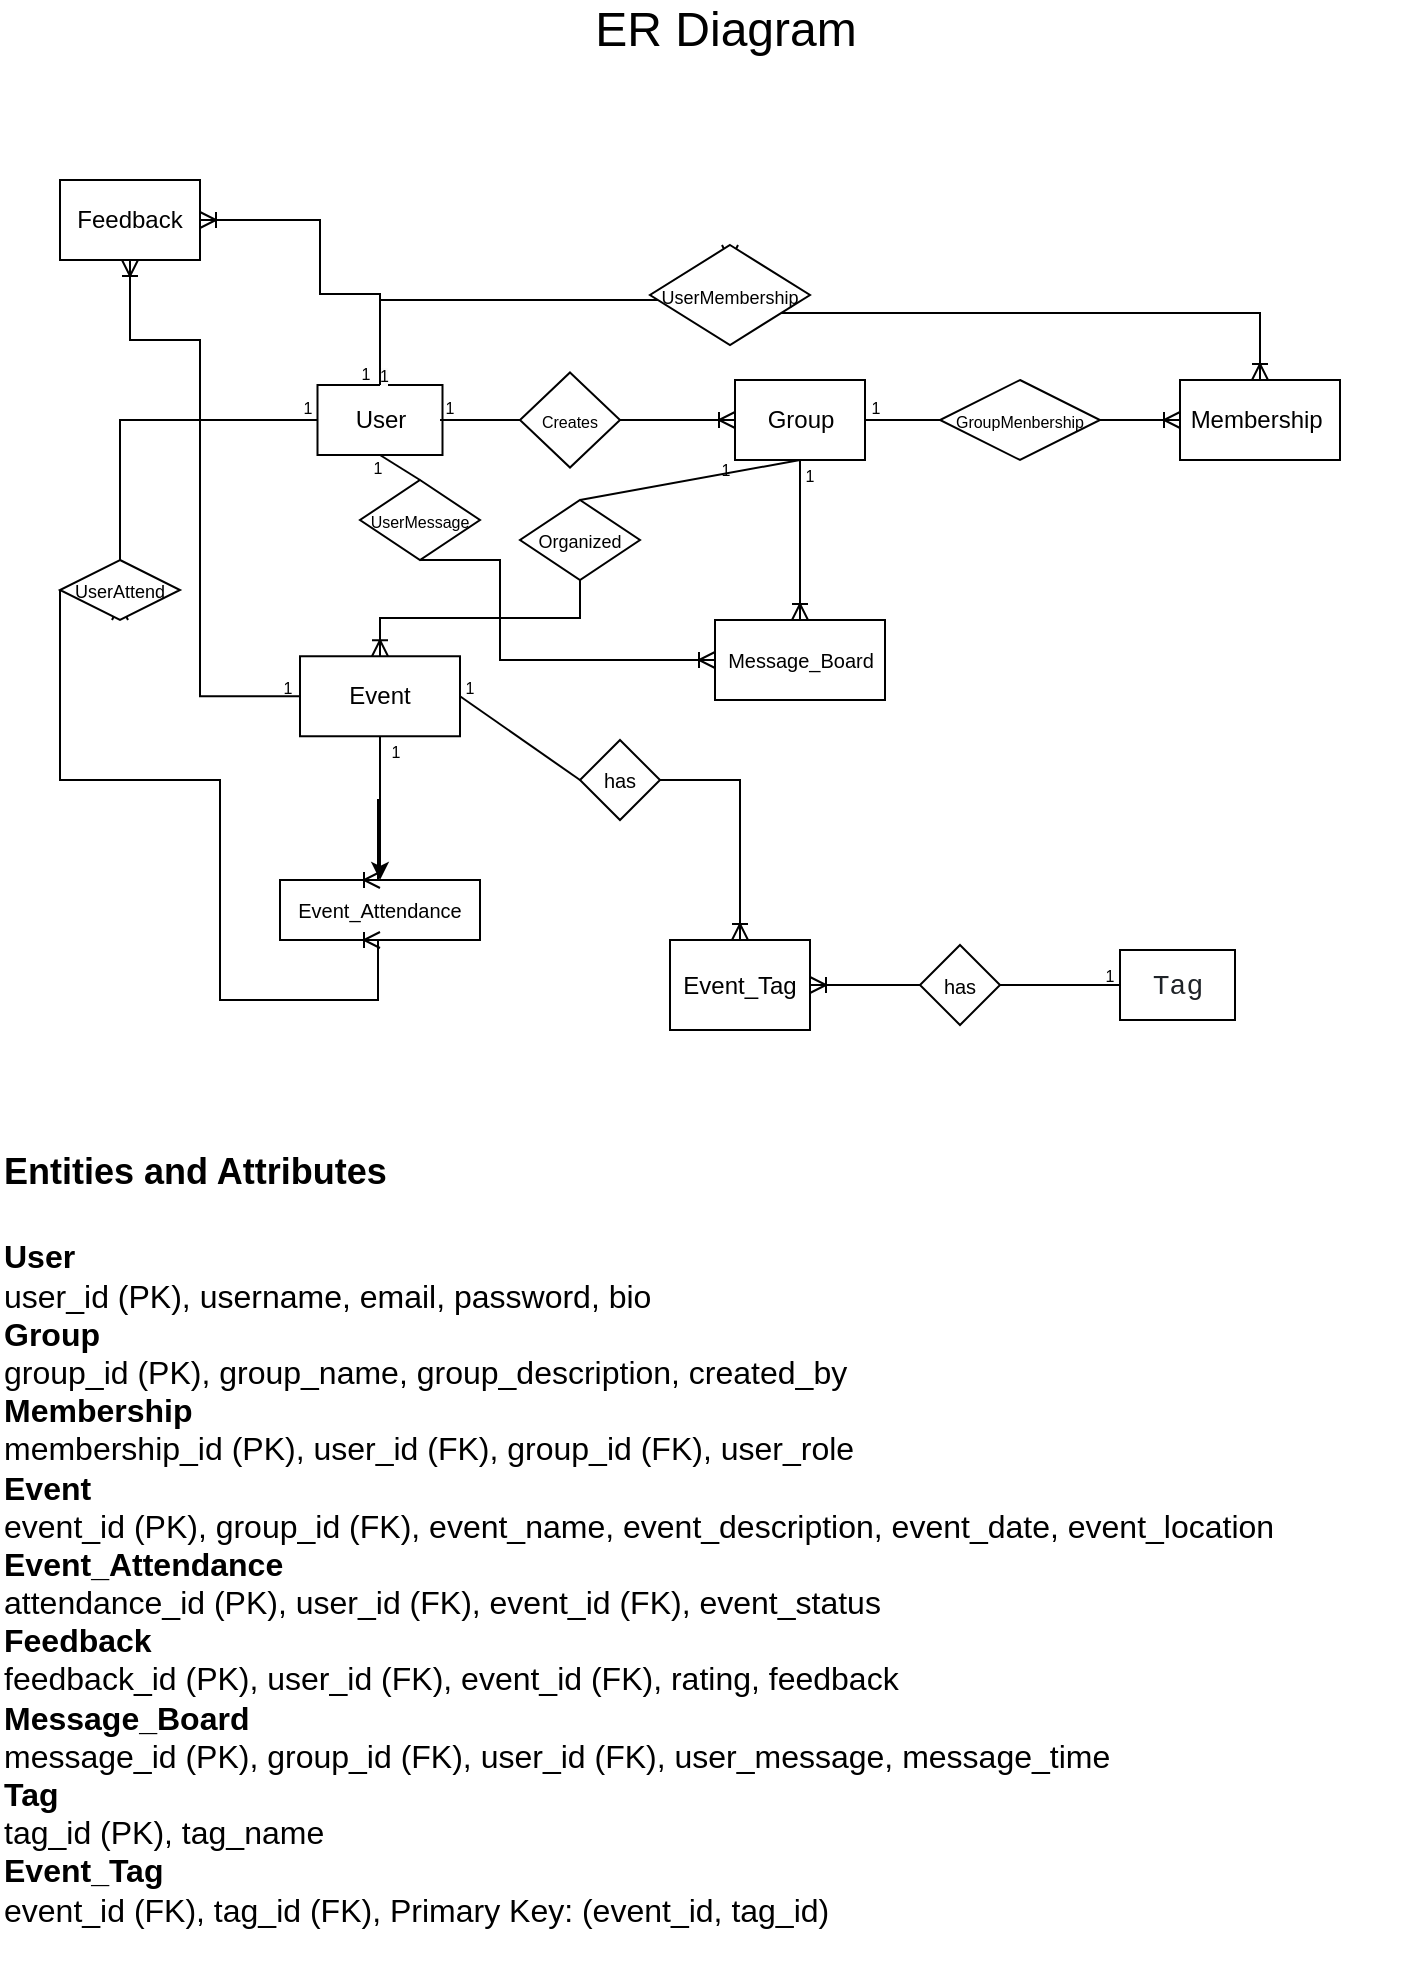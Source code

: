 <mxfile version="25.0.3">
  <diagram id="R2lEEEUBdFMjLlhIrx00" name="Page-1">
    <mxGraphModel dx="751" dy="784" grid="1" gridSize="10" guides="1" tooltips="1" connect="1" arrows="1" fold="1" page="1" pageScale="1" pageWidth="850" pageHeight="1100" math="0" shadow="0" extFonts="Permanent Marker^https://fonts.googleapis.com/css?family=Permanent+Marker">
      <root>
        <mxCell id="0" />
        <mxCell id="1" parent="0" />
        <mxCell id="tW31ty3jrkv9pII8_dhH-2" value="User" style="rounded=0;whiteSpace=wrap;html=1;" parent="1" vertex="1">
          <mxGeometry x="218.75" y="232.5" width="62.5" height="35" as="geometry" />
        </mxCell>
        <mxCell id="tW31ty3jrkv9pII8_dhH-3" value="Group" style="rounded=0;whiteSpace=wrap;html=1;" parent="1" vertex="1">
          <mxGeometry x="427.5" y="230" width="65" height="40" as="geometry" />
        </mxCell>
        <mxCell id="etOm0bvrqToCTYHmyTIq-75" value="" style="edgeStyle=elbowEdgeStyle;rounded=0;orthogonalLoop=1;jettySize=auto;html=1;" edge="1" parent="1" source="tW31ty3jrkv9pII8_dhH-4" target="tW31ty3jrkv9pII8_dhH-5">
          <mxGeometry relative="1" as="geometry" />
        </mxCell>
        <mxCell id="tW31ty3jrkv9pII8_dhH-4" value="Event" style="rounded=0;whiteSpace=wrap;html=1;" parent="1" vertex="1">
          <mxGeometry x="210" y="368.13" width="80" height="40" as="geometry" />
        </mxCell>
        <mxCell id="tW31ty3jrkv9pII8_dhH-5" value="&lt;font style=&quot;font-size: 10px;&quot;&gt;Event_Attendance&lt;/font&gt;" style="rounded=0;whiteSpace=wrap;html=1;" parent="1" vertex="1">
          <mxGeometry x="200" y="480" width="100" height="30" as="geometry" />
        </mxCell>
        <mxCell id="tW31ty3jrkv9pII8_dhH-6" value="Membership&amp;nbsp;" style="rounded=0;whiteSpace=wrap;html=1;" parent="1" vertex="1">
          <mxGeometry x="650" y="230" width="80" height="40" as="geometry" />
        </mxCell>
        <mxCell id="tW31ty3jrkv9pII8_dhH-7" value="Feedback" style="rounded=0;whiteSpace=wrap;html=1;" parent="1" vertex="1">
          <mxGeometry x="90" y="130" width="70" height="40" as="geometry" />
        </mxCell>
        <mxCell id="tW31ty3jrkv9pII8_dhH-8" value="&lt;font style=&quot;font-size: 10px;&quot;&gt;Message_Board&lt;/font&gt;" style="rounded=0;whiteSpace=wrap;html=1;" parent="1" vertex="1">
          <mxGeometry x="417.5" y="350" width="85" height="40" as="geometry" />
        </mxCell>
        <mxCell id="tW31ty3jrkv9pII8_dhH-9" value="&lt;br&gt;&lt;span style=&quot;color: rgb(31, 35, 40); font-family: ui-monospace, SFMono-Regular, &amp;quot;SF Mono&amp;quot;, Menlo, Consolas, &amp;quot;Liberation Mono&amp;quot;, monospace; font-size: 14px; font-style: normal; font-variant-ligatures: normal; font-variant-caps: normal; font-weight: 400; letter-spacing: normal; orphans: 2; text-indent: 0px; text-transform: none; widows: 2; word-spacing: 0px; -webkit-text-stroke-width: 0px; white-space: nowrap; background-color: rgb(255, 255, 255); text-decoration-thickness: initial; text-decoration-style: initial; text-decoration-color: initial; float: none; display: inline !important;&quot;&gt;‎&lt;/span&gt;&lt;span style=&quot;box-sizing: border-box; outline: none; outline-offset: -2px; box-shadow: none; direction: ltr; color: rgb(31, 35, 40); font-family: ui-monospace, SFMono-Regular, &amp;quot;SF Mono&amp;quot;, Menlo, Consolas, &amp;quot;Liberation Mono&amp;quot;, monospace; font-size: 14px; font-style: normal; font-variant-ligatures: normal; font-variant-caps: normal; font-weight: 400; letter-spacing: normal; orphans: 2; text-indent: 0px; text-transform: none; widows: 2; word-spacing: 0px; -webkit-text-stroke-width: 0px; white-space: nowrap; background-color: rgb(255, 255, 255); text-decoration-thickness: initial; text-decoration-style: initial; text-decoration-color: initial;&quot; class=&quot;Box-sc-g0xbh4-0 ljeMiK&quot; tabindex=&quot;0&quot; role=&quot;button&quot;&gt;Tag&lt;/span&gt;&lt;div&gt;&lt;br/&gt;&lt;/div&gt;" style="rounded=0;whiteSpace=wrap;html=1;align=center;" parent="1" vertex="1">
          <mxGeometry x="620" y="515" width="57.5" height="35" as="geometry" />
        </mxCell>
        <mxCell id="tW31ty3jrkv9pII8_dhH-10" value="Event_Tag" style="rounded=0;whiteSpace=wrap;html=1;" parent="1" vertex="1">
          <mxGeometry x="395" y="510" width="70" height="45" as="geometry" />
        </mxCell>
        <mxCell id="etOm0bvrqToCTYHmyTIq-3" value="" style="edgeStyle=entityRelationEdgeStyle;fontSize=12;html=1;endArrow=ERoneToMany;rounded=0;entryX=0;entryY=0.5;entryDx=0;entryDy=0;exitX=1;exitY=0.5;exitDx=0;exitDy=0;" edge="1" parent="1" source="etOm0bvrqToCTYHmyTIq-4" target="tW31ty3jrkv9pII8_dhH-3">
          <mxGeometry width="100" height="100" relative="1" as="geometry">
            <mxPoint x="285" y="310" as="sourcePoint" />
            <mxPoint x="385" y="210" as="targetPoint" />
            <Array as="points">
              <mxPoint x="300" y="250" />
              <mxPoint x="340" y="250" />
            </Array>
          </mxGeometry>
        </mxCell>
        <mxCell id="etOm0bvrqToCTYHmyTIq-4" value="&lt;font style=&quot;font-size: 8px;&quot;&gt;Creates&lt;/font&gt;" style="rhombus;whiteSpace=wrap;html=1;" vertex="1" parent="1">
          <mxGeometry x="320" y="226.25" width="50" height="47.5" as="geometry" />
        </mxCell>
        <mxCell id="etOm0bvrqToCTYHmyTIq-8" value="" style="endArrow=none;html=1;rounded=0;" edge="1" parent="1">
          <mxGeometry width="50" height="50" relative="1" as="geometry">
            <mxPoint x="280" y="250" as="sourcePoint" />
            <mxPoint x="320" y="250" as="targetPoint" />
          </mxGeometry>
        </mxCell>
        <mxCell id="etOm0bvrqToCTYHmyTIq-11" value="&lt;font style=&quot;font-size: 8px;&quot;&gt;1&lt;/font&gt;" style="text;html=1;align=center;verticalAlign=middle;whiteSpace=wrap;rounded=0;" vertex="1" parent="1">
          <mxGeometry x="260" y="230" width="50" height="26.25" as="geometry" />
        </mxCell>
        <mxCell id="etOm0bvrqToCTYHmyTIq-21" value="" style="edgeStyle=elbowEdgeStyle;fontSize=12;html=1;endArrow=ERoneToMany;rounded=0;exitX=0.5;exitY=0;exitDx=0;exitDy=0;elbow=vertical;entryX=0.5;entryY=0;entryDx=0;entryDy=0;" edge="1" parent="1" source="etOm0bvrqToCTYHmyTIq-24" target="tW31ty3jrkv9pII8_dhH-6">
          <mxGeometry width="100" height="100" relative="1" as="geometry">
            <mxPoint x="255" y="180" as="sourcePoint" />
            <mxPoint x="630" y="181" as="targetPoint" />
            <Array as="points" />
          </mxGeometry>
        </mxCell>
        <mxCell id="etOm0bvrqToCTYHmyTIq-23" value="" style="edgeStyle=elbowEdgeStyle;fontSize=12;html=1;endArrow=ERoneToMany;rounded=0;exitX=0.5;exitY=0;exitDx=0;exitDy=0;elbow=vertical;entryX=0.5;entryY=0;entryDx=0;entryDy=0;" edge="1" parent="1" source="tW31ty3jrkv9pII8_dhH-2" target="etOm0bvrqToCTYHmyTIq-24">
          <mxGeometry width="100" height="100" relative="1" as="geometry">
            <mxPoint x="250" y="233" as="sourcePoint" />
            <mxPoint x="630" y="230" as="targetPoint" />
            <Array as="points">
              <mxPoint x="440" y="190" />
            </Array>
          </mxGeometry>
        </mxCell>
        <mxCell id="etOm0bvrqToCTYHmyTIq-24" value="&lt;font style=&quot;font-size: 9px;&quot;&gt;UserMembership&lt;/font&gt;" style="shape=rhombus;perimeter=rhombusPerimeter;whiteSpace=wrap;html=1;align=center;" vertex="1" parent="1">
          <mxGeometry x="385" y="162.5" width="80" height="50" as="geometry" />
        </mxCell>
        <mxCell id="etOm0bvrqToCTYHmyTIq-25" value="&lt;span style=&quot;color: rgb(0, 0, 0); font-family: Helvetica; font-size: 8px; font-style: normal; font-variant-ligatures: normal; font-variant-caps: normal; font-weight: 400; letter-spacing: normal; orphans: 2; text-align: center; text-indent: 0px; text-transform: none; widows: 2; word-spacing: 0px; -webkit-text-stroke-width: 0px; white-space: normal; background-color: rgb(251, 251, 251); text-decoration-thickness: initial; text-decoration-style: initial; text-decoration-color: initial; display: inline !important; float: none;&quot;&gt;1&lt;/span&gt;" style="text;whiteSpace=wrap;html=1;" vertex="1" parent="1">
          <mxGeometry x="247.5" y="212.5" width="15" height="20" as="geometry" />
        </mxCell>
        <mxCell id="etOm0bvrqToCTYHmyTIq-27" value="" style="fontSize=12;html=1;endArrow=ERoneToMany;rounded=0;elbow=vertical;exitX=1;exitY=0.5;exitDx=0;exitDy=0;entryX=0;entryY=0.5;entryDx=0;entryDy=0;" edge="1" parent="1" source="etOm0bvrqToCTYHmyTIq-31" target="tW31ty3jrkv9pII8_dhH-6">
          <mxGeometry width="100" height="100" relative="1" as="geometry">
            <mxPoint x="510" y="290" as="sourcePoint" />
            <mxPoint x="620" y="280" as="targetPoint" />
          </mxGeometry>
        </mxCell>
        <mxCell id="etOm0bvrqToCTYHmyTIq-28" value="&lt;font style=&quot;font-size: 8px;&quot;&gt;1&lt;/font&gt;" style="text;html=1;align=center;verticalAlign=middle;whiteSpace=wrap;rounded=0;" vertex="1" parent="1">
          <mxGeometry x="492.5" y="236.56" width="10" height="13.13" as="geometry" />
        </mxCell>
        <mxCell id="etOm0bvrqToCTYHmyTIq-31" value="&lt;font style=&quot;font-size: 8px;&quot;&gt;GroupMenbership&lt;/font&gt;" style="shape=rhombus;perimeter=rhombusPerimeter;whiteSpace=wrap;html=1;align=center;" vertex="1" parent="1">
          <mxGeometry x="530" y="230" width="80" height="40" as="geometry" />
        </mxCell>
        <mxCell id="etOm0bvrqToCTYHmyTIq-32" value="" style="endArrow=none;html=1;rounded=0;exitX=1;exitY=0.5;exitDx=0;exitDy=0;entryX=0;entryY=0.5;entryDx=0;entryDy=0;" edge="1" parent="1" source="tW31ty3jrkv9pII8_dhH-3" target="etOm0bvrqToCTYHmyTIq-31">
          <mxGeometry relative="1" as="geometry">
            <mxPoint x="470" y="290" as="sourcePoint" />
            <mxPoint x="530" y="290" as="targetPoint" />
          </mxGeometry>
        </mxCell>
        <mxCell id="etOm0bvrqToCTYHmyTIq-33" value="" style="edgeStyle=orthogonalEdgeStyle;fontSize=12;html=1;endArrow=ERoneToMany;rounded=0;exitX=0.5;exitY=1;exitDx=0;exitDy=0;entryX=0.5;entryY=0;entryDx=0;entryDy=0;" edge="1" parent="1" source="etOm0bvrqToCTYHmyTIq-36" target="tW31ty3jrkv9pII8_dhH-4">
          <mxGeometry width="100" height="100" relative="1" as="geometry">
            <mxPoint x="297.5" y="550" as="sourcePoint" />
            <mxPoint x="427.5" y="550" as="targetPoint" />
          </mxGeometry>
        </mxCell>
        <mxCell id="etOm0bvrqToCTYHmyTIq-34" value="&lt;font style=&quot;font-size: 8px;&quot;&gt;1&lt;/font&gt;" style="text;html=1;align=center;verticalAlign=middle;whiteSpace=wrap;rounded=0;" vertex="1" parent="1">
          <mxGeometry x="417.5" y="267.5" width="10" height="13.13" as="geometry" />
        </mxCell>
        <mxCell id="etOm0bvrqToCTYHmyTIq-36" value="&lt;font style=&quot;font-size: 9px;&quot;&gt;Organized&lt;/font&gt;" style="shape=rhombus;perimeter=rhombusPerimeter;whiteSpace=wrap;html=1;align=center;" vertex="1" parent="1">
          <mxGeometry x="320" y="290" width="60" height="40" as="geometry" />
        </mxCell>
        <mxCell id="etOm0bvrqToCTYHmyTIq-37" value="" style="endArrow=none;html=1;rounded=0;exitX=0.5;exitY=0;exitDx=0;exitDy=0;entryX=0.5;entryY=1;entryDx=0;entryDy=0;" edge="1" parent="1" source="etOm0bvrqToCTYHmyTIq-36" target="tW31ty3jrkv9pII8_dhH-3">
          <mxGeometry relative="1" as="geometry">
            <mxPoint x="410" y="310" as="sourcePoint" />
            <mxPoint x="570" y="310" as="targetPoint" />
          </mxGeometry>
        </mxCell>
        <mxCell id="etOm0bvrqToCTYHmyTIq-38" value="" style="edgeStyle=orthogonalEdgeStyle;fontSize=12;html=1;endArrow=ERoneToMany;rounded=0;entryX=0.5;entryY=0;entryDx=0;entryDy=0;exitX=0.5;exitY=1;exitDx=0;exitDy=0;" edge="1" parent="1" source="tW31ty3jrkv9pII8_dhH-4" target="tW31ty3jrkv9pII8_dhH-5">
          <mxGeometry width="100" height="100" relative="1" as="geometry">
            <mxPoint x="300" y="430" as="sourcePoint" />
            <mxPoint x="275" y="555" as="targetPoint" />
            <Array as="points">
              <mxPoint x="250" y="440" />
              <mxPoint x="249" y="440" />
            </Array>
          </mxGeometry>
        </mxCell>
        <mxCell id="etOm0bvrqToCTYHmyTIq-39" value="&lt;font style=&quot;font-size: 8px;&quot;&gt;1&lt;/font&gt;" style="text;html=1;align=center;verticalAlign=middle;whiteSpace=wrap;rounded=0;" vertex="1" parent="1">
          <mxGeometry x="252.5" y="408.13" width="10" height="13.13" as="geometry" />
        </mxCell>
        <mxCell id="etOm0bvrqToCTYHmyTIq-41" value="" style="edgeStyle=orthogonalEdgeStyle;fontSize=12;html=1;endArrow=ERoneToMany;rounded=0;exitX=0;exitY=0.5;exitDx=0;exitDy=0;" edge="1" parent="1" source="etOm0bvrqToCTYHmyTIq-44">
          <mxGeometry width="100" height="100" relative="1" as="geometry">
            <mxPoint x="140" y="310" as="sourcePoint" />
            <mxPoint x="250" y="510" as="targetPoint" />
            <Array as="points">
              <mxPoint x="90" y="430" />
              <mxPoint x="170" y="430" />
              <mxPoint x="170" y="540" />
              <mxPoint x="249" y="540" />
            </Array>
          </mxGeometry>
        </mxCell>
        <mxCell id="etOm0bvrqToCTYHmyTIq-42" value="&lt;font style=&quot;font-size: 8px;&quot;&gt;1&lt;/font&gt;" style="text;html=1;align=center;verticalAlign=middle;whiteSpace=wrap;rounded=0;" vertex="1" parent="1">
          <mxGeometry x="208.75" y="236.56" width="10" height="13.13" as="geometry" />
        </mxCell>
        <mxCell id="etOm0bvrqToCTYHmyTIq-43" value="" style="edgeStyle=orthogonalEdgeStyle;fontSize=12;html=1;endArrow=ERoneToMany;rounded=0;exitX=0;exitY=0.5;exitDx=0;exitDy=0;entryX=0.5;entryY=1;entryDx=0;entryDy=0;" edge="1" parent="1" source="tW31ty3jrkv9pII8_dhH-2" target="etOm0bvrqToCTYHmyTIq-44">
          <mxGeometry width="100" height="100" relative="1" as="geometry">
            <mxPoint x="219" y="250" as="sourcePoint" />
            <mxPoint x="442" y="385" as="targetPoint" />
            <Array as="points">
              <mxPoint x="120" y="250" />
            </Array>
          </mxGeometry>
        </mxCell>
        <mxCell id="etOm0bvrqToCTYHmyTIq-44" value="&lt;font style=&quot;font-size: 9px;&quot;&gt;UserAttend&lt;/font&gt;" style="shape=rhombus;perimeter=rhombusPerimeter;whiteSpace=wrap;html=1;align=center;" vertex="1" parent="1">
          <mxGeometry x="90" y="320" width="60" height="30" as="geometry" />
        </mxCell>
        <mxCell id="etOm0bvrqToCTYHmyTIq-46" value="" style="edgeStyle=orthogonalEdgeStyle;fontSize=12;html=1;endArrow=ERoneToMany;rounded=0;exitX=0;exitY=0.5;exitDx=0;exitDy=0;entryX=0.5;entryY=1;entryDx=0;entryDy=0;" edge="1" parent="1" source="tW31ty3jrkv9pII8_dhH-4" target="tW31ty3jrkv9pII8_dhH-7">
          <mxGeometry width="100" height="100" relative="1" as="geometry">
            <mxPoint x="90" y="374.25" as="sourcePoint" />
            <mxPoint x="180" y="273.75" as="targetPoint" />
            <Array as="points">
              <mxPoint x="160" y="388" />
              <mxPoint x="160" y="210" />
              <mxPoint x="125" y="210" />
            </Array>
          </mxGeometry>
        </mxCell>
        <mxCell id="etOm0bvrqToCTYHmyTIq-47" value="" style="edgeStyle=orthogonalEdgeStyle;fontSize=12;html=1;endArrow=ERoneToMany;rounded=0;elbow=vertical;exitX=0.5;exitY=0;exitDx=0;exitDy=0;entryX=1;entryY=0.5;entryDx=0;entryDy=0;" edge="1" parent="1" source="tW31ty3jrkv9pII8_dhH-2" target="tW31ty3jrkv9pII8_dhH-7">
          <mxGeometry width="100" height="100" relative="1" as="geometry">
            <mxPoint x="243.75" y="192.5" as="sourcePoint" />
            <mxPoint x="170" y="160" as="targetPoint" />
            <Array as="points">
              <mxPoint x="250" y="187" />
              <mxPoint x="220" y="187" />
              <mxPoint x="220" y="150" />
            </Array>
          </mxGeometry>
        </mxCell>
        <mxCell id="etOm0bvrqToCTYHmyTIq-48" value="&lt;font style=&quot;font-size: 8px;&quot;&gt;1&lt;/font&gt;" style="text;html=1;align=center;verticalAlign=middle;whiteSpace=wrap;rounded=0;" vertex="1" parent="1">
          <mxGeometry x="198.75" y="376.87" width="10" height="13.13" as="geometry" />
        </mxCell>
        <mxCell id="etOm0bvrqToCTYHmyTIq-49" value="&lt;font style=&quot;font-size: 8px;&quot;&gt;1&lt;/font&gt;" style="text;html=1;align=center;verticalAlign=middle;whiteSpace=wrap;rounded=0;" vertex="1" parent="1">
          <mxGeometry x="237.5" y="219.37" width="10" height="13.13" as="geometry" />
        </mxCell>
        <mxCell id="etOm0bvrqToCTYHmyTIq-51" value="" style="edgeStyle=elbowEdgeStyle;fontSize=12;html=1;endArrow=ERoneToMany;rounded=0;elbow=vertical;entryX=0.5;entryY=0;entryDx=0;entryDy=0;exitX=0.5;exitY=1;exitDx=0;exitDy=0;" edge="1" parent="1" source="tW31ty3jrkv9pII8_dhH-3" target="tW31ty3jrkv9pII8_dhH-8">
          <mxGeometry width="100" height="100" relative="1" as="geometry">
            <mxPoint x="540" y="390" as="sourcePoint" />
            <mxPoint x="640" y="290" as="targetPoint" />
          </mxGeometry>
        </mxCell>
        <mxCell id="etOm0bvrqToCTYHmyTIq-52" value="&lt;font style=&quot;font-size: 8px;&quot;&gt;1&lt;/font&gt;" style="text;html=1;align=center;verticalAlign=middle;whiteSpace=wrap;rounded=0;" vertex="1" parent="1">
          <mxGeometry x="460" y="270" width="10" height="13.13" as="geometry" />
        </mxCell>
        <mxCell id="etOm0bvrqToCTYHmyTIq-53" value="" style="edgeStyle=elbowEdgeStyle;fontSize=12;html=1;endArrow=ERoneToMany;rounded=0;exitX=0.5;exitY=1;exitDx=0;exitDy=0;entryX=0;entryY=0.5;entryDx=0;entryDy=0;" edge="1" parent="1" source="etOm0bvrqToCTYHmyTIq-56" target="tW31ty3jrkv9pII8_dhH-8">
          <mxGeometry width="100" height="100" relative="1" as="geometry">
            <mxPoint x="250" y="270" as="sourcePoint" />
            <mxPoint x="417.5" y="372.5" as="targetPoint" />
            <Array as="points">
              <mxPoint x="310" y="322.5" />
            </Array>
          </mxGeometry>
        </mxCell>
        <mxCell id="etOm0bvrqToCTYHmyTIq-54" value="&lt;font style=&quot;font-size: 8px;&quot;&gt;1&lt;/font&gt;" style="text;html=1;align=center;verticalAlign=middle;whiteSpace=wrap;rounded=0;" vertex="1" parent="1">
          <mxGeometry x="243.75" y="266.87" width="10" height="13.13" as="geometry" />
        </mxCell>
        <mxCell id="etOm0bvrqToCTYHmyTIq-56" value="&lt;font style=&quot;font-size: 8px;&quot;&gt;UserMessage&lt;/font&gt;" style="shape=rhombus;perimeter=rhombusPerimeter;whiteSpace=wrap;html=1;align=center;" vertex="1" parent="1">
          <mxGeometry x="240" y="280" width="60" height="40" as="geometry" />
        </mxCell>
        <mxCell id="etOm0bvrqToCTYHmyTIq-57" value="" style="endArrow=none;html=1;rounded=0;exitX=0.5;exitY=1;exitDx=0;exitDy=0;entryX=0.5;entryY=0;entryDx=0;entryDy=0;" edge="1" parent="1" source="tW31ty3jrkv9pII8_dhH-2" target="etOm0bvrqToCTYHmyTIq-56">
          <mxGeometry relative="1" as="geometry">
            <mxPoint x="290" y="400" as="sourcePoint" />
            <mxPoint x="450" y="400" as="targetPoint" />
          </mxGeometry>
        </mxCell>
        <mxCell id="etOm0bvrqToCTYHmyTIq-62" value="&lt;font style=&quot;font-size: 10px;&quot;&gt;has&lt;/font&gt;" style="shape=rhombus;perimeter=rhombusPerimeter;whiteSpace=wrap;html=1;align=center;" vertex="1" parent="1">
          <mxGeometry x="350" y="410" width="40" height="40" as="geometry" />
        </mxCell>
        <mxCell id="etOm0bvrqToCTYHmyTIq-65" value="" style="edgeStyle=elbowEdgeStyle;fontSize=12;html=1;endArrow=ERoneToMany;rounded=0;exitX=1;exitY=0.5;exitDx=0;exitDy=0;entryX=0.5;entryY=0;entryDx=0;entryDy=0;elbow=vertical;" edge="1" parent="1" source="etOm0bvrqToCTYHmyTIq-62" target="tW31ty3jrkv9pII8_dhH-10">
          <mxGeometry width="100" height="100" relative="1" as="geometry">
            <mxPoint x="450" y="510" as="sourcePoint" />
            <mxPoint x="550" y="410" as="targetPoint" />
            <Array as="points">
              <mxPoint x="410" y="430" />
            </Array>
          </mxGeometry>
        </mxCell>
        <mxCell id="etOm0bvrqToCTYHmyTIq-68" value="&lt;font style=&quot;font-size: 10px;&quot;&gt;has&lt;/font&gt;" style="shape=rhombus;perimeter=rhombusPerimeter;whiteSpace=wrap;html=1;align=center;" vertex="1" parent="1">
          <mxGeometry x="520" y="512.5" width="40" height="40" as="geometry" />
        </mxCell>
        <mxCell id="etOm0bvrqToCTYHmyTIq-70" value="" style="edgeStyle=entityRelationEdgeStyle;fontSize=12;html=1;endArrow=ERoneToMany;rounded=0;entryX=1;entryY=0.5;entryDx=0;entryDy=0;exitX=0;exitY=0.5;exitDx=0;exitDy=0;" edge="1" parent="1" source="etOm0bvrqToCTYHmyTIq-68" target="tW31ty3jrkv9pII8_dhH-10">
          <mxGeometry width="100" height="100" relative="1" as="geometry">
            <mxPoint x="490" y="508.13" as="sourcePoint" />
            <mxPoint x="590" y="408.13" as="targetPoint" />
          </mxGeometry>
        </mxCell>
        <mxCell id="etOm0bvrqToCTYHmyTIq-72" value="&lt;font style=&quot;font-size: 24px;&quot;&gt;ER Diagram&lt;/font&gt;" style="text;html=1;align=center;verticalAlign=middle;whiteSpace=wrap;rounded=0;" vertex="1" parent="1">
          <mxGeometry x="337.5" y="40" width="170" height="30" as="geometry" />
        </mxCell>
        <mxCell id="etOm0bvrqToCTYHmyTIq-73" value="&lt;div&gt;&lt;font style=&quot;font-size: 18px;&quot;&gt;&lt;b style=&quot;&quot;&gt;Entities and Attributes&lt;/b&gt;&lt;/font&gt;&lt;/div&gt;&lt;div&gt;&lt;font style=&quot;font-size: 18px;&quot;&gt;&lt;b style=&quot;&quot;&gt;&lt;br&gt;&lt;/b&gt;&lt;/font&gt;&lt;/div&gt;&lt;div&gt;&lt;font size=&quot;3&quot;&gt;&lt;b&gt;User&lt;/b&gt;&lt;/font&gt;&lt;/div&gt;&lt;div&gt;&lt;font size=&quot;3&quot;&gt;user_id (PK), username, email, password, bio&lt;/font&gt;&lt;/div&gt;&lt;div&gt;&lt;font size=&quot;3&quot;&gt;&lt;b&gt;Group&lt;/b&gt;&lt;/font&gt;&lt;/div&gt;&lt;div&gt;&lt;font size=&quot;3&quot;&gt;group_id (PK), group_name, group_description, created_by&lt;/font&gt;&lt;/div&gt;&lt;div&gt;&lt;font size=&quot;3&quot;&gt;&lt;b&gt;Membership&lt;/b&gt;&lt;/font&gt;&lt;/div&gt;&lt;div&gt;&lt;font size=&quot;3&quot;&gt;membership_id (PK), user_id (FK), group_id (FK), user_role&lt;/font&gt;&lt;/div&gt;&lt;div&gt;&lt;font size=&quot;3&quot;&gt;&lt;b&gt;Event&lt;/b&gt;&lt;/font&gt;&lt;/div&gt;&lt;div&gt;&lt;font size=&quot;3&quot;&gt;event_id (PK), group_id (FK), event_name, event_description, event_date, event_location&lt;/font&gt;&lt;/div&gt;&lt;div&gt;&lt;font size=&quot;3&quot;&gt;&lt;b&gt;Event_Attendance&lt;/b&gt;&lt;/font&gt;&lt;/div&gt;&lt;div&gt;&lt;font size=&quot;3&quot;&gt;attendance_id (PK), user_id (FK), event_id (FK), event_status&lt;/font&gt;&lt;/div&gt;&lt;div&gt;&lt;font size=&quot;3&quot;&gt;&lt;b&gt;Feedback&lt;/b&gt;&lt;/font&gt;&lt;/div&gt;&lt;div&gt;&lt;font size=&quot;3&quot;&gt;feedback_id (PK), user_id (FK), event_id (FK), rating, feedback&lt;/font&gt;&lt;/div&gt;&lt;div&gt;&lt;font size=&quot;3&quot;&gt;&lt;b&gt;Message_Board&lt;/b&gt;&lt;/font&gt;&lt;/div&gt;&lt;div&gt;&lt;font size=&quot;3&quot;&gt;message_id (PK), group_id (FK), user_id (FK), user_message, message_time&lt;/font&gt;&lt;/div&gt;&lt;div&gt;&lt;font size=&quot;3&quot;&gt;&lt;b&gt;Tag&lt;/b&gt;&lt;/font&gt;&lt;/div&gt;&lt;div&gt;&lt;font size=&quot;3&quot;&gt;tag_id (PK), tag_name&lt;/font&gt;&lt;/div&gt;&lt;div&gt;&lt;font size=&quot;3&quot;&gt;&lt;b&gt;Event_Tag&lt;/b&gt;&lt;/font&gt;&lt;/div&gt;&lt;div&gt;&lt;font size=&quot;3&quot;&gt;event_id (FK), tag_id (FK), Primary Key: (event_id, tag_id)&lt;/font&gt;&lt;/div&gt;" style="text;html=1;align=left;verticalAlign=middle;whiteSpace=wrap;rounded=0;" vertex="1" parent="1">
          <mxGeometry x="60" y="600" width="710" height="420" as="geometry" />
        </mxCell>
        <mxCell id="etOm0bvrqToCTYHmyTIq-74" value="" style="endArrow=none;html=1;rounded=0;exitX=1;exitY=0.5;exitDx=0;exitDy=0;entryX=0;entryY=0.5;entryDx=0;entryDy=0;" edge="1" parent="1" source="tW31ty3jrkv9pII8_dhH-4" target="etOm0bvrqToCTYHmyTIq-62">
          <mxGeometry width="50" height="50" relative="1" as="geometry">
            <mxPoint x="330" y="430" as="sourcePoint" />
            <mxPoint x="380" y="380" as="targetPoint" />
            <Array as="points" />
          </mxGeometry>
        </mxCell>
        <mxCell id="etOm0bvrqToCTYHmyTIq-76" value="&lt;font style=&quot;font-size: 8px;&quot;&gt;1&lt;/font&gt;" style="text;html=1;align=center;verticalAlign=middle;whiteSpace=wrap;rounded=0;" vertex="1" parent="1">
          <mxGeometry x="290" y="376.87" width="10" height="13.13" as="geometry" />
        </mxCell>
        <mxCell id="etOm0bvrqToCTYHmyTIq-77" value="" style="endArrow=none;html=1;rounded=0;exitX=1;exitY=0.5;exitDx=0;exitDy=0;entryX=0;entryY=0.5;entryDx=0;entryDy=0;" edge="1" parent="1" source="etOm0bvrqToCTYHmyTIq-68" target="tW31ty3jrkv9pII8_dhH-9">
          <mxGeometry width="50" height="50" relative="1" as="geometry">
            <mxPoint x="550" y="600" as="sourcePoint" />
            <mxPoint x="600" y="550" as="targetPoint" />
          </mxGeometry>
        </mxCell>
        <mxCell id="etOm0bvrqToCTYHmyTIq-78" value="&lt;font style=&quot;font-size: 8px;&quot;&gt;1&lt;/font&gt;" style="text;html=1;align=center;verticalAlign=middle;whiteSpace=wrap;rounded=0;" vertex="1" parent="1">
          <mxGeometry x="610" y="520" width="10" height="13.13" as="geometry" />
        </mxCell>
      </root>
    </mxGraphModel>
  </diagram>
</mxfile>
